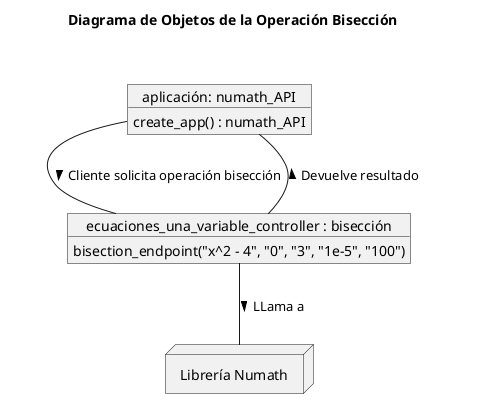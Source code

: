 @startuml

skinparam packageBorderColor white
skinparam packageBackgroundColor white

title Diagrama de Objetos de la Operación Bisección

package " " {
  object "aplicación: numath_API" as flask_app {
    create_app() : numath_API
  }
  
  object "ecuaciones_una_variable_controller : bisección" as operaciones {
    bisection_endpoint("x^2 - 4", "0", "3", "1e-5", "100")
  }
}

node "Librería Numath" as PyLibrary {
}

flask_app -- operaciones: "Cliente solicita operación bisección >"
operaciones -- PyLibrary : "LLama a >"
operaciones -- flask_app : "Devuelve resultado >"

@enduml

